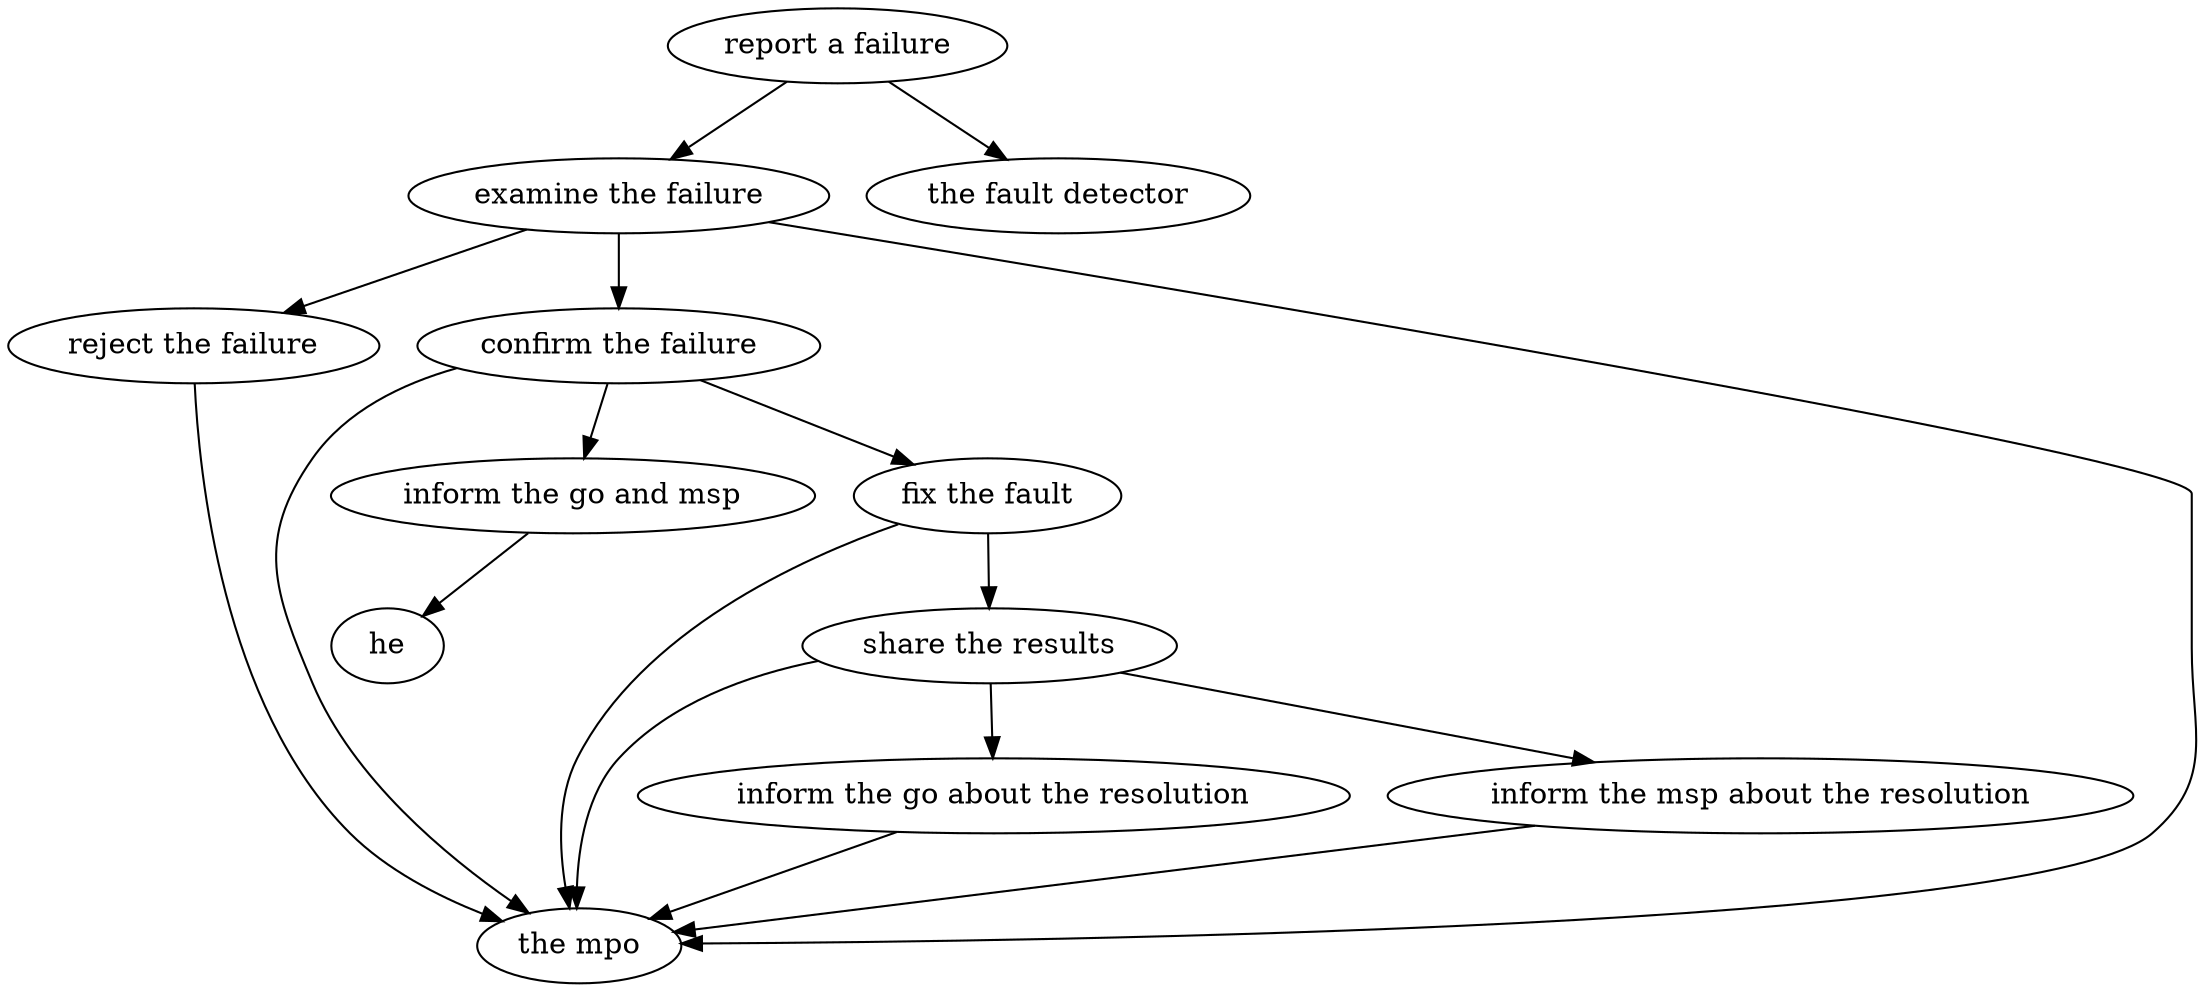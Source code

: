 strict digraph "doc-10.10" {
	graph [name="doc-10.10"];
	"report a failure"	[attrs="{'type': 'Activity', 'label': 'report a failure'}"];
	"examine the failure"	[attrs="{'type': 'Activity', 'label': 'examine the failure'}"];
	"report a failure" -> "examine the failure"	[attrs="{'type': 'flow', 'label': 'flow'}"];
	"the fault detector"	[attrs="{'type': 'Actor', 'label': 'the fault detector'}"];
	"report a failure" -> "the fault detector"	[attrs="{'type': 'actor performer', 'label': 'actor performer'}"];
	"reject the failure"	[attrs="{'type': 'Activity', 'label': 'reject the failure'}"];
	"examine the failure" -> "reject the failure"	[attrs="{'type': 'flow', 'label': 'flow'}"];
	"confirm the failure"	[attrs="{'type': 'Activity', 'label': 'confirm the failure'}"];
	"examine the failure" -> "confirm the failure"	[attrs="{'type': 'flow', 'label': 'flow'}"];
	"the mpo"	[attrs="{'type': 'Actor', 'label': 'the mpo'}"];
	"examine the failure" -> "the mpo"	[attrs="{'type': 'actor performer', 'label': 'actor performer'}"];
	"reject the failure" -> "the mpo"	[attrs="{'type': 'actor performer', 'label': 'actor performer'}"];
	"inform the go and msp"	[attrs="{'type': 'Activity', 'label': 'inform the go and msp'}"];
	"confirm the failure" -> "inform the go and msp"	[attrs="{'type': 'flow', 'label': 'flow'}"];
	"fix the fault"	[attrs="{'type': 'Activity', 'label': 'fix the fault'}"];
	"confirm the failure" -> "fix the fault"	[attrs="{'type': 'flow', 'label': 'flow'}"];
	"confirm the failure" -> "the mpo"	[attrs="{'type': 'actor performer', 'label': 'actor performer'}"];
	he	[attrs="{'type': 'Actor', 'label': 'he'}"];
	"inform the go and msp" -> he	[attrs="{'type': 'actor performer', 'label': 'actor performer'}"];
	"share the results"	[attrs="{'type': 'Activity', 'label': 'share the results'}"];
	"fix the fault" -> "share the results"	[attrs="{'type': 'flow', 'label': 'flow'}"];
	"fix the fault" -> "the mpo"	[attrs="{'type': 'actor performer', 'label': 'actor performer'}"];
	"inform the go about the resolution"	[attrs="{'type': 'Activity', 'label': 'inform the go about the resolution'}"];
	"share the results" -> "inform the go about the resolution"	[attrs="{'type': 'flow', 'label': 'flow'}"];
	"inform the msp about the resolution"	[attrs="{'type': 'Activity', 'label': 'inform the msp about the resolution'}"];
	"share the results" -> "inform the msp about the resolution"	[attrs="{'type': 'flow', 'label': 'flow'}"];
	"share the results" -> "the mpo"	[attrs="{'type': 'actor performer', 'label': 'actor performer'}"];
	"inform the go about the resolution" -> "the mpo"	[attrs="{'type': 'actor performer', 'label': 'actor performer'}"];
	"inform the msp about the resolution" -> "the mpo"	[attrs="{'type': 'actor performer', 'label': 'actor performer'}"];
}
